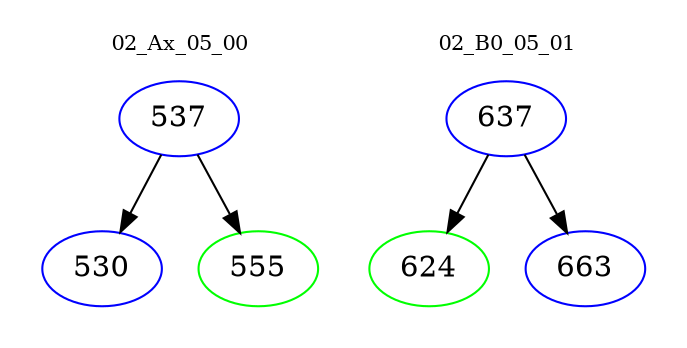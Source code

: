 digraph{
subgraph cluster_0 {
color = white
label = "02_Ax_05_00";
fontsize=10;
T0_537 [label="537", color="blue"]
T0_537 -> T0_530 [color="black"]
T0_530 [label="530", color="blue"]
T0_537 -> T0_555 [color="black"]
T0_555 [label="555", color="green"]
}
subgraph cluster_1 {
color = white
label = "02_B0_05_01";
fontsize=10;
T1_637 [label="637", color="blue"]
T1_637 -> T1_624 [color="black"]
T1_624 [label="624", color="green"]
T1_637 -> T1_663 [color="black"]
T1_663 [label="663", color="blue"]
}
}
